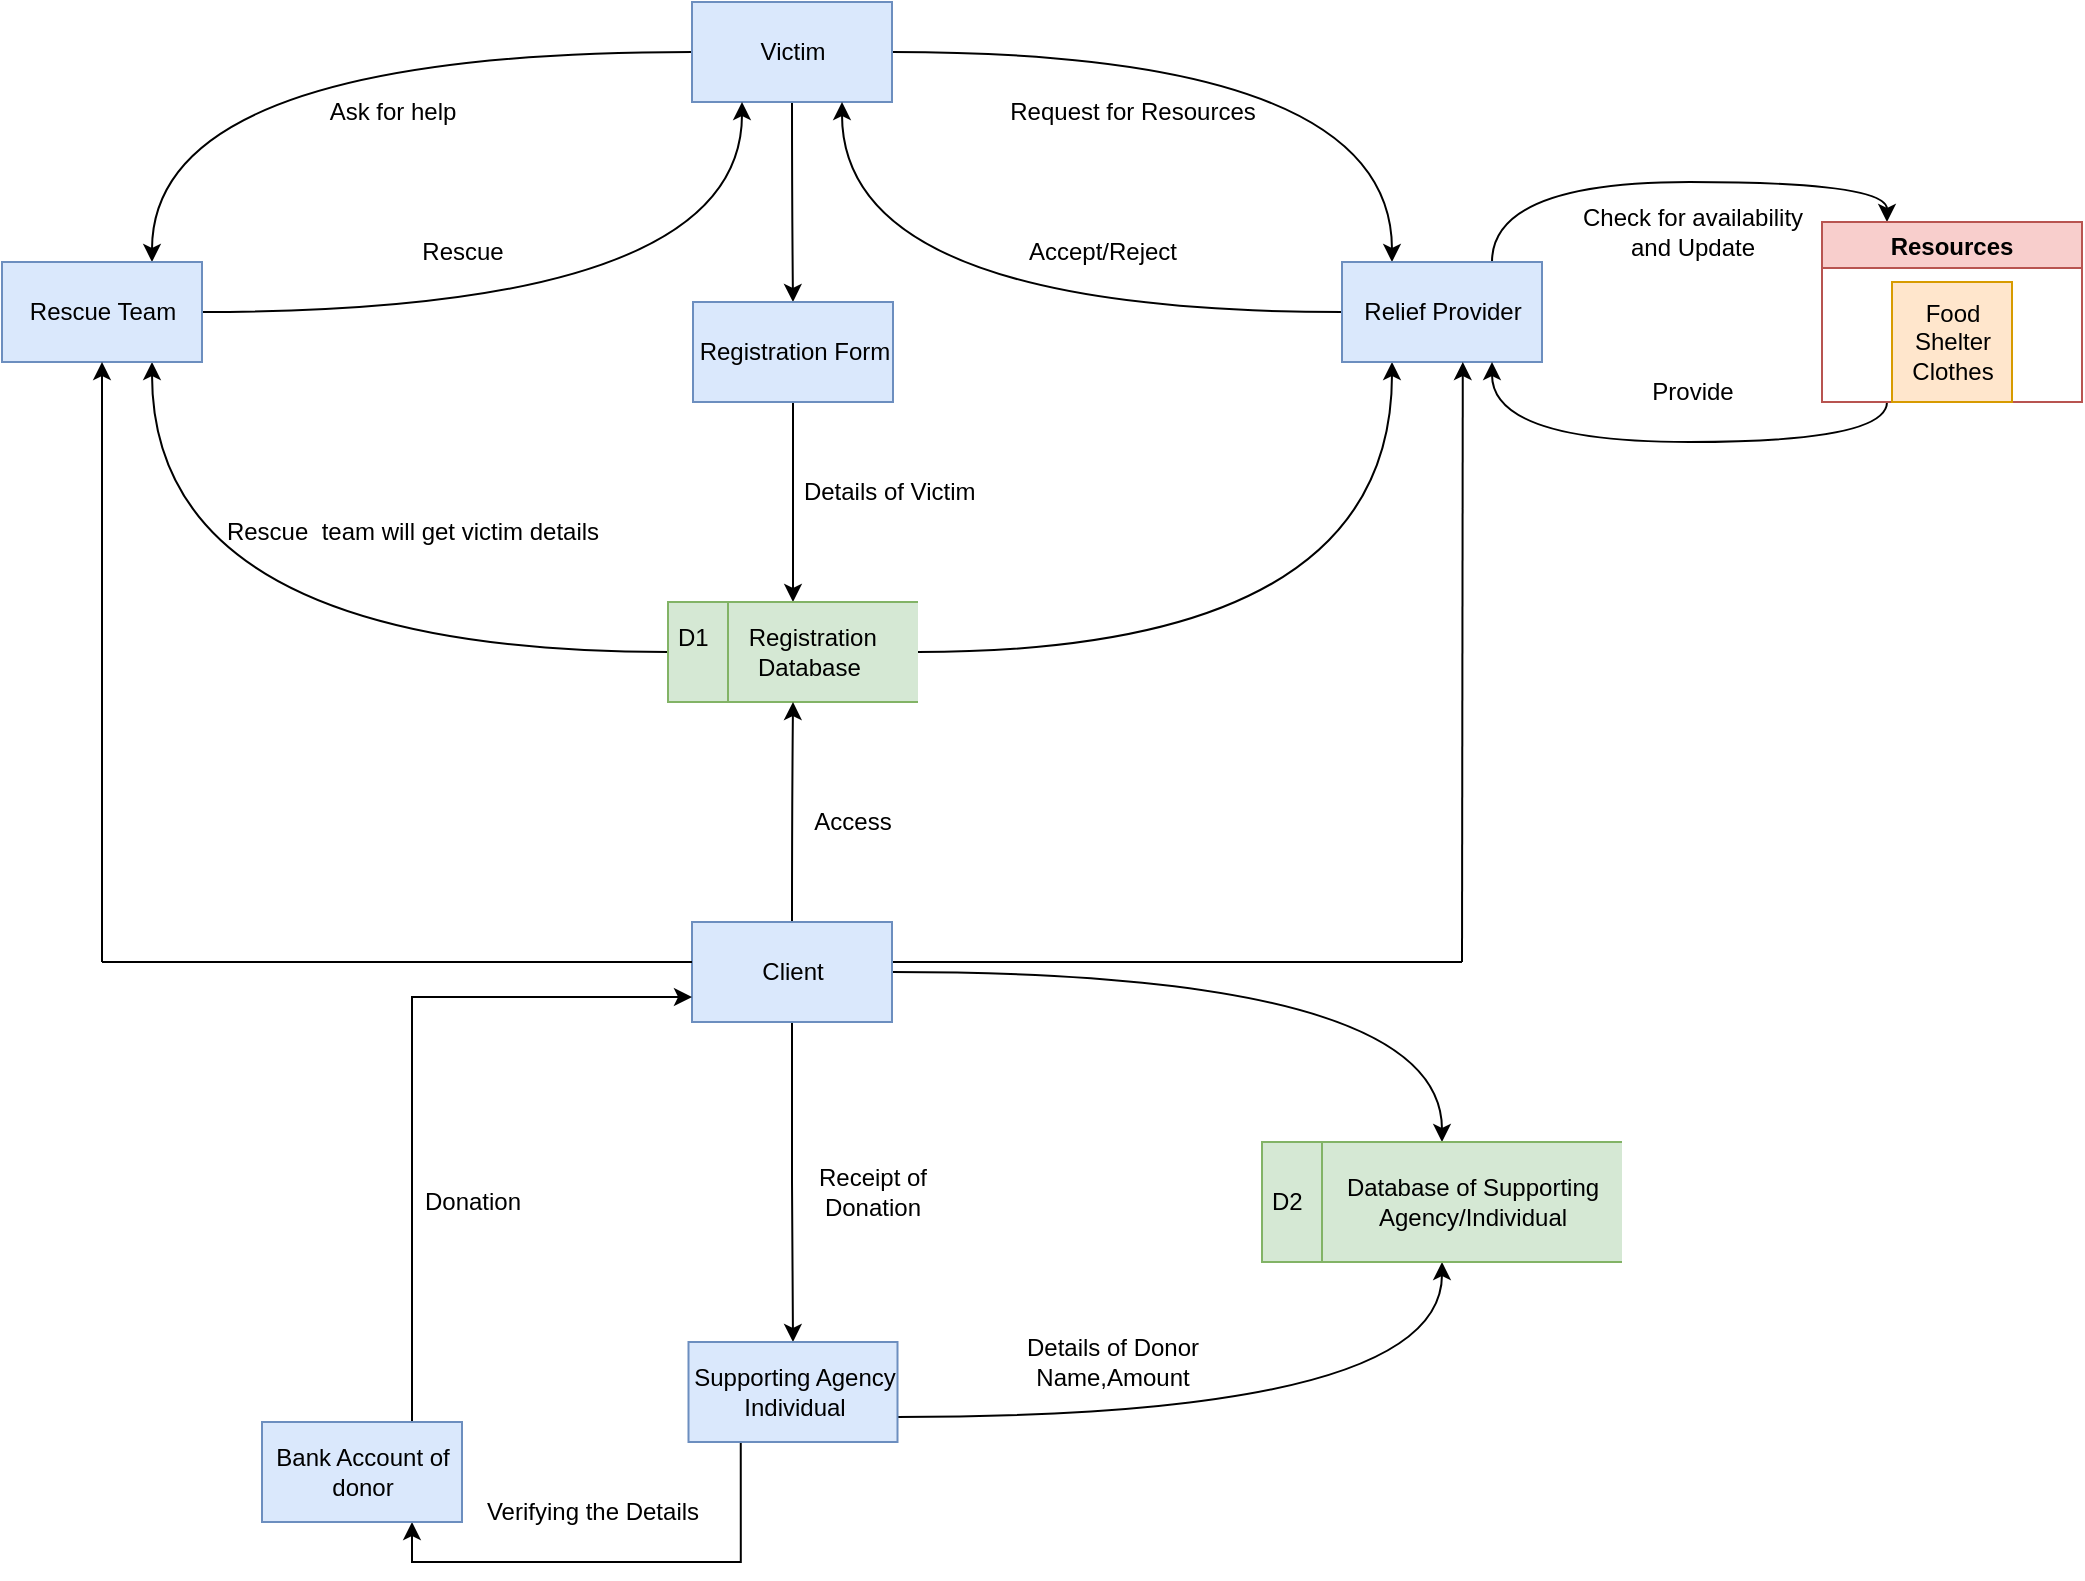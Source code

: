 <mxfile version="20.0.4" type="github">
  <diagram id="R2lEEEUBdFMjLlhIrx00" name="Page-1">
    <mxGraphModel dx="1038" dy="547" grid="1" gridSize="10" guides="1" tooltips="1" connect="1" arrows="1" fold="1" page="1" pageScale="1" pageWidth="850" pageHeight="1100" math="0" shadow="0" extFonts="Permanent Marker^https://fonts.googleapis.com/css?family=Permanent+Marker">
      <root>
        <mxCell id="0" />
        <mxCell id="1" parent="0" />
        <mxCell id="3bdH6hXz5BwusYVC5dem-34" value="Ask for help" style="text;html=1;resizable=0;autosize=1;align=center;verticalAlign=middle;points=[];fillColor=none;strokeColor=none;rounded=0;" parent="1" vertex="1">
          <mxGeometry x="150" y="90" width="90" height="30" as="geometry" />
        </mxCell>
        <mxCell id="3bdH6hXz5BwusYVC5dem-40" value="Rescue&amp;nbsp; team will get victim details" style="text;html=1;resizable=0;autosize=1;align=center;verticalAlign=middle;points=[];fillColor=none;strokeColor=none;rounded=0;" parent="1" vertex="1">
          <mxGeometry x="100" y="300" width="210" height="30" as="geometry" />
        </mxCell>
        <mxCell id="3bdH6hXz5BwusYVC5dem-43" value="Request for Resources" style="text;html=1;resizable=0;autosize=1;align=center;verticalAlign=middle;points=[];fillColor=none;strokeColor=none;rounded=0;" parent="1" vertex="1">
          <mxGeometry x="490" y="90" width="150" height="30" as="geometry" />
        </mxCell>
        <mxCell id="3bdH6hXz5BwusYVC5dem-49" style="edgeStyle=orthogonalEdgeStyle;curved=1;rounded=0;orthogonalLoop=1;jettySize=auto;html=1;exitX=0.5;exitY=1;exitDx=0;exitDy=0;entryX=0.5;entryY=0;entryDx=0;entryDy=0;" parent="1" source="3bdH6hXz5BwusYVC5dem-46" target="3bdH6hXz5BwusYVC5dem-47" edge="1">
          <mxGeometry relative="1" as="geometry" />
        </mxCell>
        <mxCell id="3bdH6hXz5BwusYVC5dem-55" style="edgeStyle=orthogonalEdgeStyle;curved=1;rounded=0;orthogonalLoop=1;jettySize=auto;html=1;exitX=0;exitY=0.5;exitDx=0;exitDy=0;entryX=0.75;entryY=0;entryDx=0;entryDy=0;" parent="1" source="3bdH6hXz5BwusYVC5dem-46" target="3bdH6hXz5BwusYVC5dem-54" edge="1">
          <mxGeometry relative="1" as="geometry" />
        </mxCell>
        <mxCell id="3bdH6hXz5BwusYVC5dem-59" style="edgeStyle=orthogonalEdgeStyle;curved=1;rounded=0;orthogonalLoop=1;jettySize=auto;html=1;exitX=1;exitY=0.5;exitDx=0;exitDy=0;entryX=0.25;entryY=0;entryDx=0;entryDy=0;" parent="1" source="3bdH6hXz5BwusYVC5dem-46" target="3bdH6hXz5BwusYVC5dem-58" edge="1">
          <mxGeometry relative="1" as="geometry" />
        </mxCell>
        <mxCell id="3bdH6hXz5BwusYVC5dem-46" value="Victim" style="html=1;dashed=0;whitespace=wrap;fillColor=#dae8fc;strokeColor=#6c8ebf;" parent="1" vertex="1">
          <mxGeometry x="345" y="50" width="100" height="50" as="geometry" />
        </mxCell>
        <mxCell id="3bdH6hXz5BwusYVC5dem-50" style="edgeStyle=orthogonalEdgeStyle;curved=1;rounded=0;orthogonalLoop=1;jettySize=auto;html=1;exitX=0.5;exitY=1;exitDx=0;exitDy=0;entryX=0.5;entryY=0;entryDx=0;entryDy=0;" parent="1" source="3bdH6hXz5BwusYVC5dem-47" target="3bdH6hXz5BwusYVC5dem-48" edge="1">
          <mxGeometry relative="1" as="geometry" />
        </mxCell>
        <mxCell id="3bdH6hXz5BwusYVC5dem-47" value="Registration Form" style="html=1;dashed=0;whitespace=wrap;fillColor=#dae8fc;strokeColor=#6c8ebf;" parent="1" vertex="1">
          <mxGeometry x="345.5" y="200" width="100" height="50" as="geometry" />
        </mxCell>
        <mxCell id="3bdH6hXz5BwusYVC5dem-56" style="edgeStyle=orthogonalEdgeStyle;curved=1;rounded=0;orthogonalLoop=1;jettySize=auto;html=1;exitX=0;exitY=0.5;exitDx=0;exitDy=0;entryX=0.75;entryY=1;entryDx=0;entryDy=0;" parent="1" source="3bdH6hXz5BwusYVC5dem-48" target="3bdH6hXz5BwusYVC5dem-54" edge="1">
          <mxGeometry relative="1" as="geometry" />
        </mxCell>
        <mxCell id="3bdH6hXz5BwusYVC5dem-75" style="edgeStyle=orthogonalEdgeStyle;curved=1;rounded=0;orthogonalLoop=1;jettySize=auto;html=1;exitX=1;exitY=0.5;exitDx=0;exitDy=0;entryX=0.25;entryY=1;entryDx=0;entryDy=0;" parent="1" source="3bdH6hXz5BwusYVC5dem-48" target="3bdH6hXz5BwusYVC5dem-58" edge="1">
          <mxGeometry relative="1" as="geometry" />
        </mxCell>
        <mxCell id="3bdH6hXz5BwusYVC5dem-48" value="D1&amp;nbsp; &amp;nbsp; &amp;nbsp; Registration&lt;br&gt;&amp;nbsp; &amp;nbsp; &amp;nbsp; &amp;nbsp; &amp;nbsp; &amp;nbsp; Database" style="html=1;dashed=0;whitespace=wrap;shape=mxgraph.dfd.dataStoreID;align=left;spacingLeft=3;points=[[0,0],[0.5,0],[1,0],[0,0.5],[1,0.5],[0,1],[0.5,1],[1,1]];fillColor=#d5e8d4;strokeColor=#82b366;" parent="1" vertex="1">
          <mxGeometry x="333" y="350" width="125" height="50" as="geometry" />
        </mxCell>
        <mxCell id="3bdH6hXz5BwusYVC5dem-51" value="Details of Victim&amp;nbsp;" style="text;html=1;resizable=0;autosize=1;align=center;verticalAlign=middle;points=[];fillColor=none;strokeColor=none;rounded=0;" parent="1" vertex="1">
          <mxGeometry x="390" y="280" width="110" height="30" as="geometry" />
        </mxCell>
        <mxCell id="3bdH6hXz5BwusYVC5dem-63" style="edgeStyle=orthogonalEdgeStyle;curved=1;rounded=0;orthogonalLoop=1;jettySize=auto;html=1;exitX=1;exitY=0.5;exitDx=0;exitDy=0;entryX=0.25;entryY=1;entryDx=0;entryDy=0;" parent="1" source="3bdH6hXz5BwusYVC5dem-54" target="3bdH6hXz5BwusYVC5dem-46" edge="1">
          <mxGeometry relative="1" as="geometry" />
        </mxCell>
        <mxCell id="3bdH6hXz5BwusYVC5dem-54" value="Rescue Team" style="html=1;dashed=0;whitespace=wrap;fillColor=#dae8fc;strokeColor=#6c8ebf;" parent="1" vertex="1">
          <mxGeometry y="180" width="100" height="50" as="geometry" />
        </mxCell>
        <mxCell id="3bdH6hXz5BwusYVC5dem-67" style="edgeStyle=orthogonalEdgeStyle;curved=1;rounded=0;orthogonalLoop=1;jettySize=auto;html=1;entryX=0.75;entryY=1;entryDx=0;entryDy=0;" parent="1" source="3bdH6hXz5BwusYVC5dem-58" target="3bdH6hXz5BwusYVC5dem-46" edge="1">
          <mxGeometry relative="1" as="geometry" />
        </mxCell>
        <mxCell id="3bdH6hXz5BwusYVC5dem-72" style="edgeStyle=orthogonalEdgeStyle;curved=1;rounded=0;orthogonalLoop=1;jettySize=auto;html=1;exitX=0.75;exitY=0;exitDx=0;exitDy=0;entryX=0.25;entryY=0;entryDx=0;entryDy=0;" parent="1" source="3bdH6hXz5BwusYVC5dem-58" target="3bdH6hXz5BwusYVC5dem-60" edge="1">
          <mxGeometry relative="1" as="geometry" />
        </mxCell>
        <mxCell id="3bdH6hXz5BwusYVC5dem-58" value="Relief Provider" style="html=1;dashed=0;whitespace=wrap;fillColor=#dae8fc;strokeColor=#6c8ebf;" parent="1" vertex="1">
          <mxGeometry x="670" y="180" width="100" height="50" as="geometry" />
        </mxCell>
        <mxCell id="3bdH6hXz5BwusYVC5dem-74" style="edgeStyle=orthogonalEdgeStyle;curved=1;rounded=0;orthogonalLoop=1;jettySize=auto;html=1;exitX=0.25;exitY=1;exitDx=0;exitDy=0;entryX=0.75;entryY=1;entryDx=0;entryDy=0;" parent="1" source="3bdH6hXz5BwusYVC5dem-60" target="3bdH6hXz5BwusYVC5dem-58" edge="1">
          <mxGeometry relative="1" as="geometry" />
        </mxCell>
        <mxCell id="3bdH6hXz5BwusYVC5dem-60" value="Resources" style="swimlane;fillColor=#f8cecc;strokeColor=#b85450;" parent="1" vertex="1">
          <mxGeometry x="910" y="160" width="130" height="90" as="geometry">
            <mxRectangle x="610" y="770" width="140" height="30" as="alternateBounds" />
          </mxGeometry>
        </mxCell>
        <mxCell id="3bdH6hXz5BwusYVC5dem-61" value="Food&lt;br&gt;Shelter&lt;br&gt;Clothes" style="text;html=1;resizable=0;autosize=1;align=center;verticalAlign=middle;points=[];fillColor=#ffe6cc;strokeColor=#d79b00;rounded=0;" parent="3bdH6hXz5BwusYVC5dem-60" vertex="1">
          <mxGeometry x="35" y="30" width="60" height="60" as="geometry" />
        </mxCell>
        <mxCell id="3bdH6hXz5BwusYVC5dem-64" value="Rescue" style="text;html=1;resizable=0;autosize=1;align=center;verticalAlign=middle;points=[];fillColor=none;strokeColor=none;rounded=0;" parent="1" vertex="1">
          <mxGeometry x="200" y="160" width="60" height="30" as="geometry" />
        </mxCell>
        <mxCell id="3bdH6hXz5BwusYVC5dem-69" value="Check for availability&lt;br&gt;and Update" style="text;html=1;resizable=0;autosize=1;align=center;verticalAlign=middle;points=[];fillColor=none;strokeColor=none;rounded=0;" parent="1" vertex="1">
          <mxGeometry x="780" y="145" width="130" height="40" as="geometry" />
        </mxCell>
        <mxCell id="3bdH6hXz5BwusYVC5dem-76" value="Accept/Reject&lt;br&gt;" style="text;html=1;resizable=0;autosize=1;align=center;verticalAlign=middle;points=[];fillColor=none;strokeColor=none;rounded=0;" parent="1" vertex="1">
          <mxGeometry x="500" y="160" width="100" height="30" as="geometry" />
        </mxCell>
        <mxCell id="3bdH6hXz5BwusYVC5dem-105" style="edgeStyle=orthogonalEdgeStyle;curved=1;rounded=0;orthogonalLoop=1;jettySize=auto;html=1;exitX=1;exitY=0.5;exitDx=0;exitDy=0;entryX=0.5;entryY=0;entryDx=0;entryDy=0;" parent="1" source="3bdH6hXz5BwusYVC5dem-79" target="3bdH6hXz5BwusYVC5dem-103" edge="1">
          <mxGeometry relative="1" as="geometry" />
        </mxCell>
        <mxCell id="3bdH6hXz5BwusYVC5dem-106" style="edgeStyle=orthogonalEdgeStyle;curved=1;rounded=0;orthogonalLoop=1;jettySize=auto;html=1;exitX=0.5;exitY=0;exitDx=0;exitDy=0;entryX=0.5;entryY=1;entryDx=0;entryDy=0;" parent="1" source="3bdH6hXz5BwusYVC5dem-79" target="3bdH6hXz5BwusYVC5dem-48" edge="1">
          <mxGeometry relative="1" as="geometry" />
        </mxCell>
        <mxCell id="7gi7o-v-hs7KsjKI35qt-5" style="edgeStyle=orthogonalEdgeStyle;rounded=0;orthogonalLoop=1;jettySize=auto;html=1;exitX=0.5;exitY=1;exitDx=0;exitDy=0;entryX=0.5;entryY=0;entryDx=0;entryDy=0;" edge="1" parent="1" source="3bdH6hXz5BwusYVC5dem-79" target="3bdH6hXz5BwusYVC5dem-93">
          <mxGeometry relative="1" as="geometry" />
        </mxCell>
        <mxCell id="3bdH6hXz5BwusYVC5dem-79" value="Client" style="html=1;dashed=0;whitespace=wrap;fillColor=#dae8fc;strokeColor=#6c8ebf;" parent="1" vertex="1">
          <mxGeometry x="345" y="510" width="100" height="50" as="geometry" />
        </mxCell>
        <mxCell id="3bdH6hXz5BwusYVC5dem-85" value="" style="endArrow=none;html=1;rounded=0;curved=1;" parent="1" edge="1">
          <mxGeometry width="50" height="50" relative="1" as="geometry">
            <mxPoint x="345" y="530" as="sourcePoint" />
            <mxPoint x="50" y="530" as="targetPoint" />
          </mxGeometry>
        </mxCell>
        <mxCell id="3bdH6hXz5BwusYVC5dem-86" value="" style="endArrow=none;html=1;rounded=0;curved=1;" parent="1" edge="1">
          <mxGeometry width="50" height="50" relative="1" as="geometry">
            <mxPoint x="730" y="530" as="sourcePoint" />
            <mxPoint x="445.5" y="530" as="targetPoint" />
          </mxGeometry>
        </mxCell>
        <mxCell id="3bdH6hXz5BwusYVC5dem-87" value="" style="endArrow=classic;html=1;rounded=0;curved=1;entryX=0.5;entryY=1;entryDx=0;entryDy=0;" parent="1" target="3bdH6hXz5BwusYVC5dem-54" edge="1">
          <mxGeometry width="50" height="50" relative="1" as="geometry">
            <mxPoint x="50" y="530" as="sourcePoint" />
            <mxPoint x="100" y="480" as="targetPoint" />
          </mxGeometry>
        </mxCell>
        <mxCell id="3bdH6hXz5BwusYVC5dem-88" value="" style="endArrow=classic;html=1;rounded=0;curved=1;entryX=0.604;entryY=1;entryDx=0;entryDy=0;entryPerimeter=0;" parent="1" target="3bdH6hXz5BwusYVC5dem-58" edge="1">
          <mxGeometry width="50" height="50" relative="1" as="geometry">
            <mxPoint x="730" y="530" as="sourcePoint" />
            <mxPoint x="780" y="480" as="targetPoint" />
          </mxGeometry>
        </mxCell>
        <mxCell id="3bdH6hXz5BwusYVC5dem-108" style="edgeStyle=orthogonalEdgeStyle;curved=1;rounded=0;orthogonalLoop=1;jettySize=auto;html=1;exitX=1;exitY=0.75;exitDx=0;exitDy=0;entryX=0.5;entryY=1;entryDx=0;entryDy=0;" parent="1" source="3bdH6hXz5BwusYVC5dem-93" target="3bdH6hXz5BwusYVC5dem-103" edge="1">
          <mxGeometry relative="1" as="geometry" />
        </mxCell>
        <mxCell id="7gi7o-v-hs7KsjKI35qt-2" style="edgeStyle=orthogonalEdgeStyle;rounded=0;orthogonalLoop=1;jettySize=auto;html=1;exitX=0.25;exitY=1;exitDx=0;exitDy=0;entryX=0.75;entryY=1;entryDx=0;entryDy=0;" edge="1" parent="1" source="3bdH6hXz5BwusYVC5dem-93" target="7gi7o-v-hs7KsjKI35qt-1">
          <mxGeometry relative="1" as="geometry" />
        </mxCell>
        <mxCell id="3bdH6hXz5BwusYVC5dem-93" value="Supporting Agency&lt;br&gt;Individual" style="html=1;dashed=0;whitespace=wrap;fillColor=#dae8fc;strokeColor=#6c8ebf;" parent="1" vertex="1">
          <mxGeometry x="343.25" y="720" width="104.5" height="50" as="geometry" />
        </mxCell>
        <mxCell id="3bdH6hXz5BwusYVC5dem-98" value="Provide" style="text;html=1;resizable=0;autosize=1;align=center;verticalAlign=middle;points=[];fillColor=none;strokeColor=none;rounded=0;" parent="1" vertex="1">
          <mxGeometry x="815" y="230" width="60" height="30" as="geometry" />
        </mxCell>
        <mxCell id="3bdH6hXz5BwusYVC5dem-100" value="Donation" style="text;html=1;resizable=0;autosize=1;align=center;verticalAlign=middle;points=[];fillColor=none;strokeColor=none;rounded=0;" parent="1" vertex="1">
          <mxGeometry x="200" y="635" width="70" height="30" as="geometry" />
        </mxCell>
        <mxCell id="3bdH6hXz5BwusYVC5dem-102" value="Receipt of &lt;br&gt;Donation" style="text;html=1;resizable=0;autosize=1;align=center;verticalAlign=middle;points=[];fillColor=none;strokeColor=none;rounded=0;" parent="1" vertex="1">
          <mxGeometry x="395" y="625" width="80" height="40" as="geometry" />
        </mxCell>
        <mxCell id="3bdH6hXz5BwusYVC5dem-103" value="D2" style="html=1;dashed=0;whitespace=wrap;shape=mxgraph.dfd.dataStoreID;align=left;spacingLeft=3;points=[[0,0],[0.5,0],[1,0],[0,0.5],[1,0.5],[0,1],[0.5,1],[1,1]];fillColor=#d5e8d4;strokeColor=#82b366;" parent="1" vertex="1">
          <mxGeometry x="630" y="620" width="180" height="60" as="geometry" />
        </mxCell>
        <mxCell id="3bdH6hXz5BwusYVC5dem-104" value="Database of Supporting&lt;br&gt;Agency/Individual" style="text;html=1;resizable=0;autosize=1;align=center;verticalAlign=middle;points=[];fillColor=none;strokeColor=none;rounded=0;" parent="1" vertex="1">
          <mxGeometry x="660" y="630" width="150" height="40" as="geometry" />
        </mxCell>
        <mxCell id="3bdH6hXz5BwusYVC5dem-107" value="Access" style="text;html=1;resizable=0;autosize=1;align=center;verticalAlign=middle;points=[];fillColor=none;strokeColor=none;rounded=0;" parent="1" vertex="1">
          <mxGeometry x="395" y="445" width="60" height="30" as="geometry" />
        </mxCell>
        <mxCell id="3bdH6hXz5BwusYVC5dem-109" value="Details of Donor&lt;br&gt;Name,Amount" style="text;html=1;resizable=0;autosize=1;align=center;verticalAlign=middle;points=[];fillColor=none;strokeColor=none;rounded=0;" parent="1" vertex="1">
          <mxGeometry x="500" y="710" width="110" height="40" as="geometry" />
        </mxCell>
        <mxCell id="7gi7o-v-hs7KsjKI35qt-4" style="edgeStyle=orthogonalEdgeStyle;rounded=0;orthogonalLoop=1;jettySize=auto;html=1;exitX=0.75;exitY=0;exitDx=0;exitDy=0;entryX=0;entryY=0.75;entryDx=0;entryDy=0;" edge="1" parent="1" source="7gi7o-v-hs7KsjKI35qt-1" target="3bdH6hXz5BwusYVC5dem-79">
          <mxGeometry relative="1" as="geometry" />
        </mxCell>
        <mxCell id="7gi7o-v-hs7KsjKI35qt-1" value="Bank Account of &lt;br&gt;donor" style="html=1;dashed=0;whitespace=wrap;fillColor=#dae8fc;strokeColor=#6c8ebf;" vertex="1" parent="1">
          <mxGeometry x="130" y="760" width="100" height="50" as="geometry" />
        </mxCell>
        <mxCell id="7gi7o-v-hs7KsjKI35qt-3" value="Verifying the Details" style="text;html=1;resizable=0;autosize=1;align=center;verticalAlign=middle;points=[];fillColor=none;strokeColor=none;rounded=0;" vertex="1" parent="1">
          <mxGeometry x="230" y="790" width="130" height="30" as="geometry" />
        </mxCell>
      </root>
    </mxGraphModel>
  </diagram>
</mxfile>
